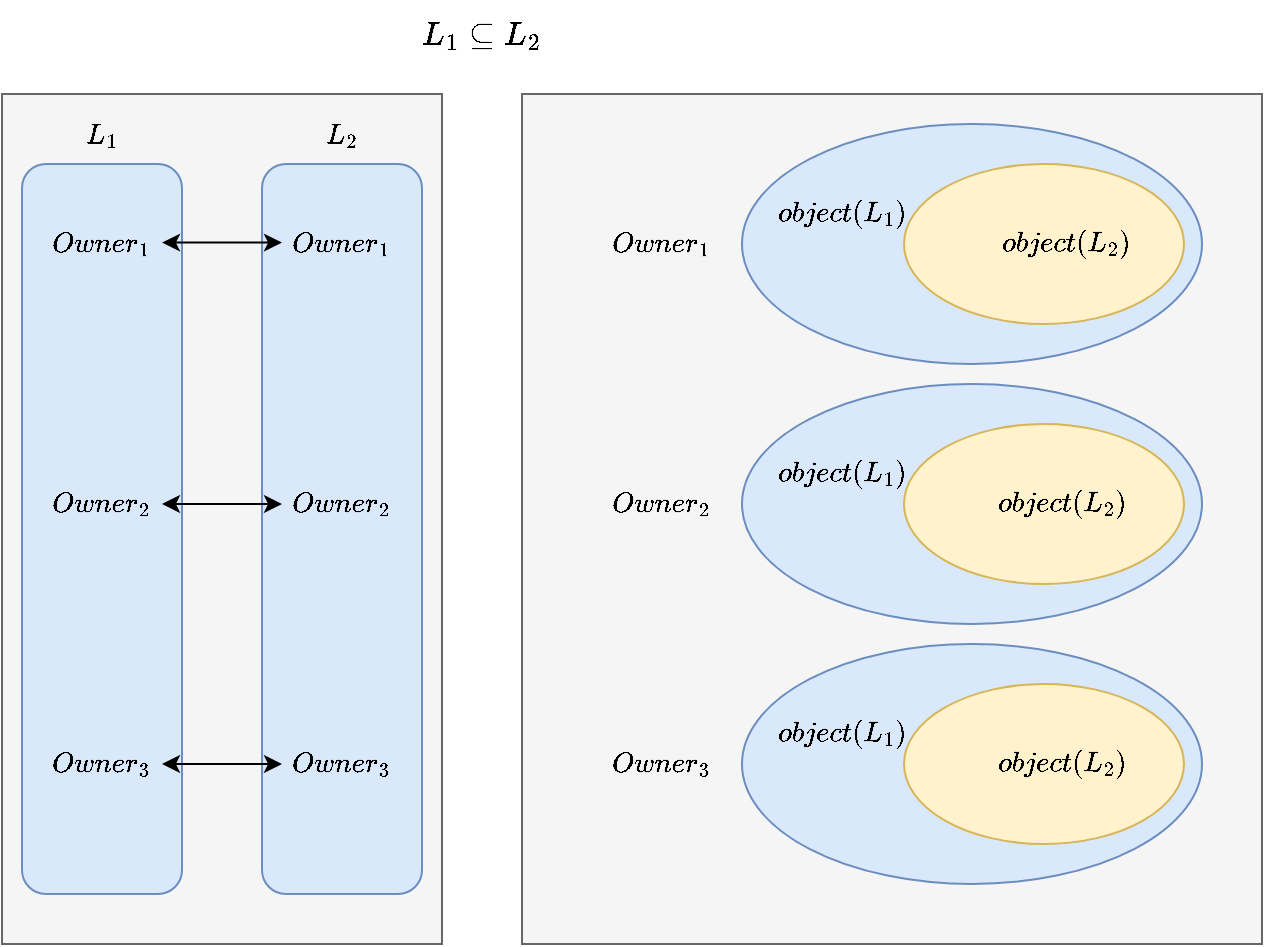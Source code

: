 <mxfile version="21.2.9" type="github">
  <diagram name="第 1 页" id="-tU2giaiC4PwmeR-Xja7">
    <mxGraphModel dx="2261" dy="788" grid="1" gridSize="10" guides="1" tooltips="1" connect="1" arrows="1" fold="1" page="1" pageScale="1" pageWidth="827" pageHeight="1169" math="1" shadow="0">
      <root>
        <mxCell id="0" />
        <mxCell id="1" parent="0" />
        <mxCell id="jwFDThHK3IruDM-AcIsD-4" value="" style="rounded=0;whiteSpace=wrap;html=1;fillColor=#f5f5f5;fontColor=#333333;strokeColor=#666666;" parent="1" vertex="1">
          <mxGeometry x="180" y="195" width="370" height="425" as="geometry" />
        </mxCell>
        <mxCell id="jwFDThHK3IruDM-AcIsD-5" value="" style="ellipse;whiteSpace=wrap;html=1;fillColor=#dae8fc;strokeColor=#6c8ebf;" parent="1" vertex="1">
          <mxGeometry x="290" y="210" width="230" height="120" as="geometry" />
        </mxCell>
        <mxCell id="jwFDThHK3IruDM-AcIsD-8" value="$$Owner_1$$" style="text;html=1;strokeColor=none;fillColor=none;align=center;verticalAlign=middle;whiteSpace=wrap;rounded=0;" parent="1" vertex="1">
          <mxGeometry x="220" y="255" width="60" height="30" as="geometry" />
        </mxCell>
        <mxCell id="jwFDThHK3IruDM-AcIsD-9" value="$$Owner_2$$" style="text;html=1;strokeColor=none;fillColor=none;align=center;verticalAlign=middle;whiteSpace=wrap;rounded=0;" parent="1" vertex="1">
          <mxGeometry x="220" y="385" width="60" height="30" as="geometry" />
        </mxCell>
        <mxCell id="jwFDThHK3IruDM-AcIsD-10" value="$$Owner_3$$" style="text;html=1;strokeColor=none;fillColor=none;align=center;verticalAlign=middle;whiteSpace=wrap;rounded=0;" parent="1" vertex="1">
          <mxGeometry x="220" y="515" width="60" height="30" as="geometry" />
        </mxCell>
        <mxCell id="jwFDThHK3IruDM-AcIsD-11" value="" style="ellipse;whiteSpace=wrap;html=1;fillColor=#fff2cc;strokeColor=#d6b656;" parent="1" vertex="1">
          <mxGeometry x="371" y="230" width="140" height="80" as="geometry" />
        </mxCell>
        <mxCell id="jwFDThHK3IruDM-AcIsD-14" value="$$object(L_1)$$" style="text;html=1;strokeColor=none;fillColor=none;align=center;verticalAlign=middle;whiteSpace=wrap;rounded=0;" parent="1" vertex="1">
          <mxGeometry x="290" y="240" width="100" height="30" as="geometry" />
        </mxCell>
        <mxCell id="jwFDThHK3IruDM-AcIsD-15" value="" style="ellipse;whiteSpace=wrap;html=1;fillColor=#dae8fc;strokeColor=#6c8ebf;" parent="1" vertex="1">
          <mxGeometry x="290" y="340" width="230" height="120" as="geometry" />
        </mxCell>
        <mxCell id="jwFDThHK3IruDM-AcIsD-16" value="" style="ellipse;whiteSpace=wrap;html=1;fillColor=#fff2cc;strokeColor=#d6b656;" parent="1" vertex="1">
          <mxGeometry x="371" y="360" width="140" height="80" as="geometry" />
        </mxCell>
        <mxCell id="jwFDThHK3IruDM-AcIsD-17" value="" style="ellipse;whiteSpace=wrap;html=1;fillColor=#dae8fc;strokeColor=#6c8ebf;" parent="1" vertex="1">
          <mxGeometry x="290" y="470" width="230" height="120" as="geometry" />
        </mxCell>
        <mxCell id="jwFDThHK3IruDM-AcIsD-18" value="" style="ellipse;whiteSpace=wrap;html=1;fillColor=#fff2cc;strokeColor=#d6b656;" parent="1" vertex="1">
          <mxGeometry x="371" y="490" width="140" height="80" as="geometry" />
        </mxCell>
        <mxCell id="jwFDThHK3IruDM-AcIsD-19" value="$$object(L_2)$$" style="text;html=1;strokeColor=none;fillColor=none;align=center;verticalAlign=middle;whiteSpace=wrap;rounded=0;" parent="1" vertex="1">
          <mxGeometry x="402" y="255" width="100" height="30" as="geometry" />
        </mxCell>
        <mxCell id="jwFDThHK3IruDM-AcIsD-20" value="$$object(L_1)$$" style="text;html=1;strokeColor=none;fillColor=none;align=center;verticalAlign=middle;whiteSpace=wrap;rounded=0;" parent="1" vertex="1">
          <mxGeometry x="290" y="370" width="100" height="30" as="geometry" />
        </mxCell>
        <mxCell id="jwFDThHK3IruDM-AcIsD-21" value="$$object(L_1)$$" style="text;html=1;strokeColor=none;fillColor=none;align=center;verticalAlign=middle;whiteSpace=wrap;rounded=0;" parent="1" vertex="1">
          <mxGeometry x="290" y="500" width="100" height="30" as="geometry" />
        </mxCell>
        <mxCell id="jwFDThHK3IruDM-AcIsD-22" value="$$object(L_2)$$" style="text;html=1;strokeColor=none;fillColor=none;align=center;verticalAlign=middle;whiteSpace=wrap;rounded=0;" parent="1" vertex="1">
          <mxGeometry x="400" y="385" width="100" height="30" as="geometry" />
        </mxCell>
        <mxCell id="jwFDThHK3IruDM-AcIsD-23" value="$$object(L_2)$$" style="text;html=1;strokeColor=none;fillColor=none;align=center;verticalAlign=middle;whiteSpace=wrap;rounded=0;" parent="1" vertex="1">
          <mxGeometry x="400" y="515" width="100" height="30" as="geometry" />
        </mxCell>
        <mxCell id="jwFDThHK3IruDM-AcIsD-25" value="" style="rounded=0;whiteSpace=wrap;html=1;fillColor=#f5f5f5;fontColor=#333333;strokeColor=#666666;" parent="1" vertex="1">
          <mxGeometry x="-80" y="195" width="220" height="425" as="geometry" />
        </mxCell>
        <mxCell id="jwFDThHK3IruDM-AcIsD-27" value="" style="rounded=1;whiteSpace=wrap;html=1;fillColor=#dae8fc;strokeColor=#6c8ebf;" parent="1" vertex="1">
          <mxGeometry x="-70" y="230" width="80" height="365" as="geometry" />
        </mxCell>
        <mxCell id="jwFDThHK3IruDM-AcIsD-26" value="$$Owner_1$$" style="text;html=1;strokeColor=none;fillColor=none;align=center;verticalAlign=middle;whiteSpace=wrap;rounded=0;" parent="1" vertex="1">
          <mxGeometry x="-60" y="255" width="60" height="30" as="geometry" />
        </mxCell>
        <mxCell id="jwFDThHK3IruDM-AcIsD-28" value="$$Owner_2$$" style="text;html=1;strokeColor=none;fillColor=none;align=center;verticalAlign=middle;whiteSpace=wrap;rounded=0;" parent="1" vertex="1">
          <mxGeometry x="-60" y="385" width="60" height="30" as="geometry" />
        </mxCell>
        <mxCell id="jwFDThHK3IruDM-AcIsD-29" value="$$Owner_3$$" style="text;html=1;strokeColor=none;fillColor=none;align=center;verticalAlign=middle;whiteSpace=wrap;rounded=0;" parent="1" vertex="1">
          <mxGeometry x="-60" y="515" width="60" height="30" as="geometry" />
        </mxCell>
        <mxCell id="jwFDThHK3IruDM-AcIsD-30" value="" style="rounded=1;whiteSpace=wrap;html=1;fillColor=#dae8fc;strokeColor=#6c8ebf;" parent="1" vertex="1">
          <mxGeometry x="50" y="230" width="80" height="365" as="geometry" />
        </mxCell>
        <mxCell id="jwFDThHK3IruDM-AcIsD-31" value="$$Owner_1$$" style="text;html=1;strokeColor=none;fillColor=none;align=center;verticalAlign=middle;whiteSpace=wrap;rounded=0;" parent="1" vertex="1">
          <mxGeometry x="60" y="255" width="60" height="30" as="geometry" />
        </mxCell>
        <mxCell id="jwFDThHK3IruDM-AcIsD-32" value="$$Owner_2$$" style="text;html=1;strokeColor=none;fillColor=none;align=center;verticalAlign=middle;whiteSpace=wrap;rounded=0;" parent="1" vertex="1">
          <mxGeometry x="60" y="385" width="60" height="30" as="geometry" />
        </mxCell>
        <mxCell id="jwFDThHK3IruDM-AcIsD-33" value="$$Owner_3$$" style="text;html=1;strokeColor=none;fillColor=none;align=center;verticalAlign=middle;whiteSpace=wrap;rounded=0;" parent="1" vertex="1">
          <mxGeometry x="60" y="515" width="60" height="30" as="geometry" />
        </mxCell>
        <mxCell id="jwFDThHK3IruDM-AcIsD-34" value="" style="endArrow=classic;startArrow=classic;html=1;rounded=0;" parent="1" edge="1">
          <mxGeometry width="50" height="50" relative="1" as="geometry">
            <mxPoint y="269.31" as="sourcePoint" />
            <mxPoint x="60" y="269.31" as="targetPoint" />
          </mxGeometry>
        </mxCell>
        <mxCell id="jwFDThHK3IruDM-AcIsD-35" value="" style="endArrow=classic;startArrow=classic;html=1;rounded=0;" parent="1" edge="1">
          <mxGeometry width="50" height="50" relative="1" as="geometry">
            <mxPoint y="400" as="sourcePoint" />
            <mxPoint x="60" y="400" as="targetPoint" />
          </mxGeometry>
        </mxCell>
        <mxCell id="jwFDThHK3IruDM-AcIsD-36" value="" style="endArrow=classic;startArrow=classic;html=1;rounded=0;" parent="1" edge="1">
          <mxGeometry width="50" height="50" relative="1" as="geometry">
            <mxPoint y="530" as="sourcePoint" />
            <mxPoint x="60" y="530" as="targetPoint" />
          </mxGeometry>
        </mxCell>
        <mxCell id="jwFDThHK3IruDM-AcIsD-37" value="$$L_1$$" style="text;html=1;strokeColor=none;fillColor=none;align=center;verticalAlign=middle;whiteSpace=wrap;rounded=0;" parent="1" vertex="1">
          <mxGeometry x="-60" y="200" width="60" height="30" as="geometry" />
        </mxCell>
        <mxCell id="jwFDThHK3IruDM-AcIsD-38" value="$$L_2$$" style="text;html=1;strokeColor=none;fillColor=none;align=center;verticalAlign=middle;whiteSpace=wrap;rounded=0;" parent="1" vertex="1">
          <mxGeometry x="60" y="200" width="60" height="30" as="geometry" />
        </mxCell>
        <mxCell id="6VYbyGudHbdaDRODDMFd-1" value="&lt;font style=&quot;font-size: 14px;&quot;&gt;$$L_1\subseteq L_2$$&lt;/font&gt;" style="text;html=1;strokeColor=none;fillColor=none;align=center;verticalAlign=middle;whiteSpace=wrap;rounded=0;" vertex="1" parent="1">
          <mxGeometry x="130" y="150" width="60" height="30" as="geometry" />
        </mxCell>
      </root>
    </mxGraphModel>
  </diagram>
</mxfile>
